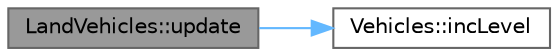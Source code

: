 digraph "LandVehicles::update"
{
 // LATEX_PDF_SIZE
  bgcolor="transparent";
  edge [fontname=Helvetica,fontsize=10,labelfontname=Helvetica,labelfontsize=10];
  node [fontname=Helvetica,fontsize=10,shape=box,height=0.2,width=0.4];
  rankdir="LR";
  Node1 [label="LandVehicles::update",height=0.2,width=0.4,color="gray40", fillcolor="grey60", style="filled", fontcolor="black",tooltip=" "];
  Node1 -> Node2 [color="steelblue1",style="solid"];
  Node2 [label="Vehicles::incLevel",height=0.2,width=0.4,color="grey40", fillcolor="white", style="filled",URL="$class_vehicles.html#a2e2544908fae0fe028acbb2f1462325a",tooltip=" "];
}
